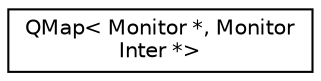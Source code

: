 digraph "类继承关系图"
{
  edge [fontname="Helvetica",fontsize="10",labelfontname="Helvetica",labelfontsize="10"];
  node [fontname="Helvetica",fontsize="10",shape=record];
  rankdir="LR";
  Node0 [label="QMap\< Monitor *, Monitor\lInter *\>",height=0.2,width=0.4,color="black", fillcolor="white", style="filled",URL="$class_q_map.html"];
}

